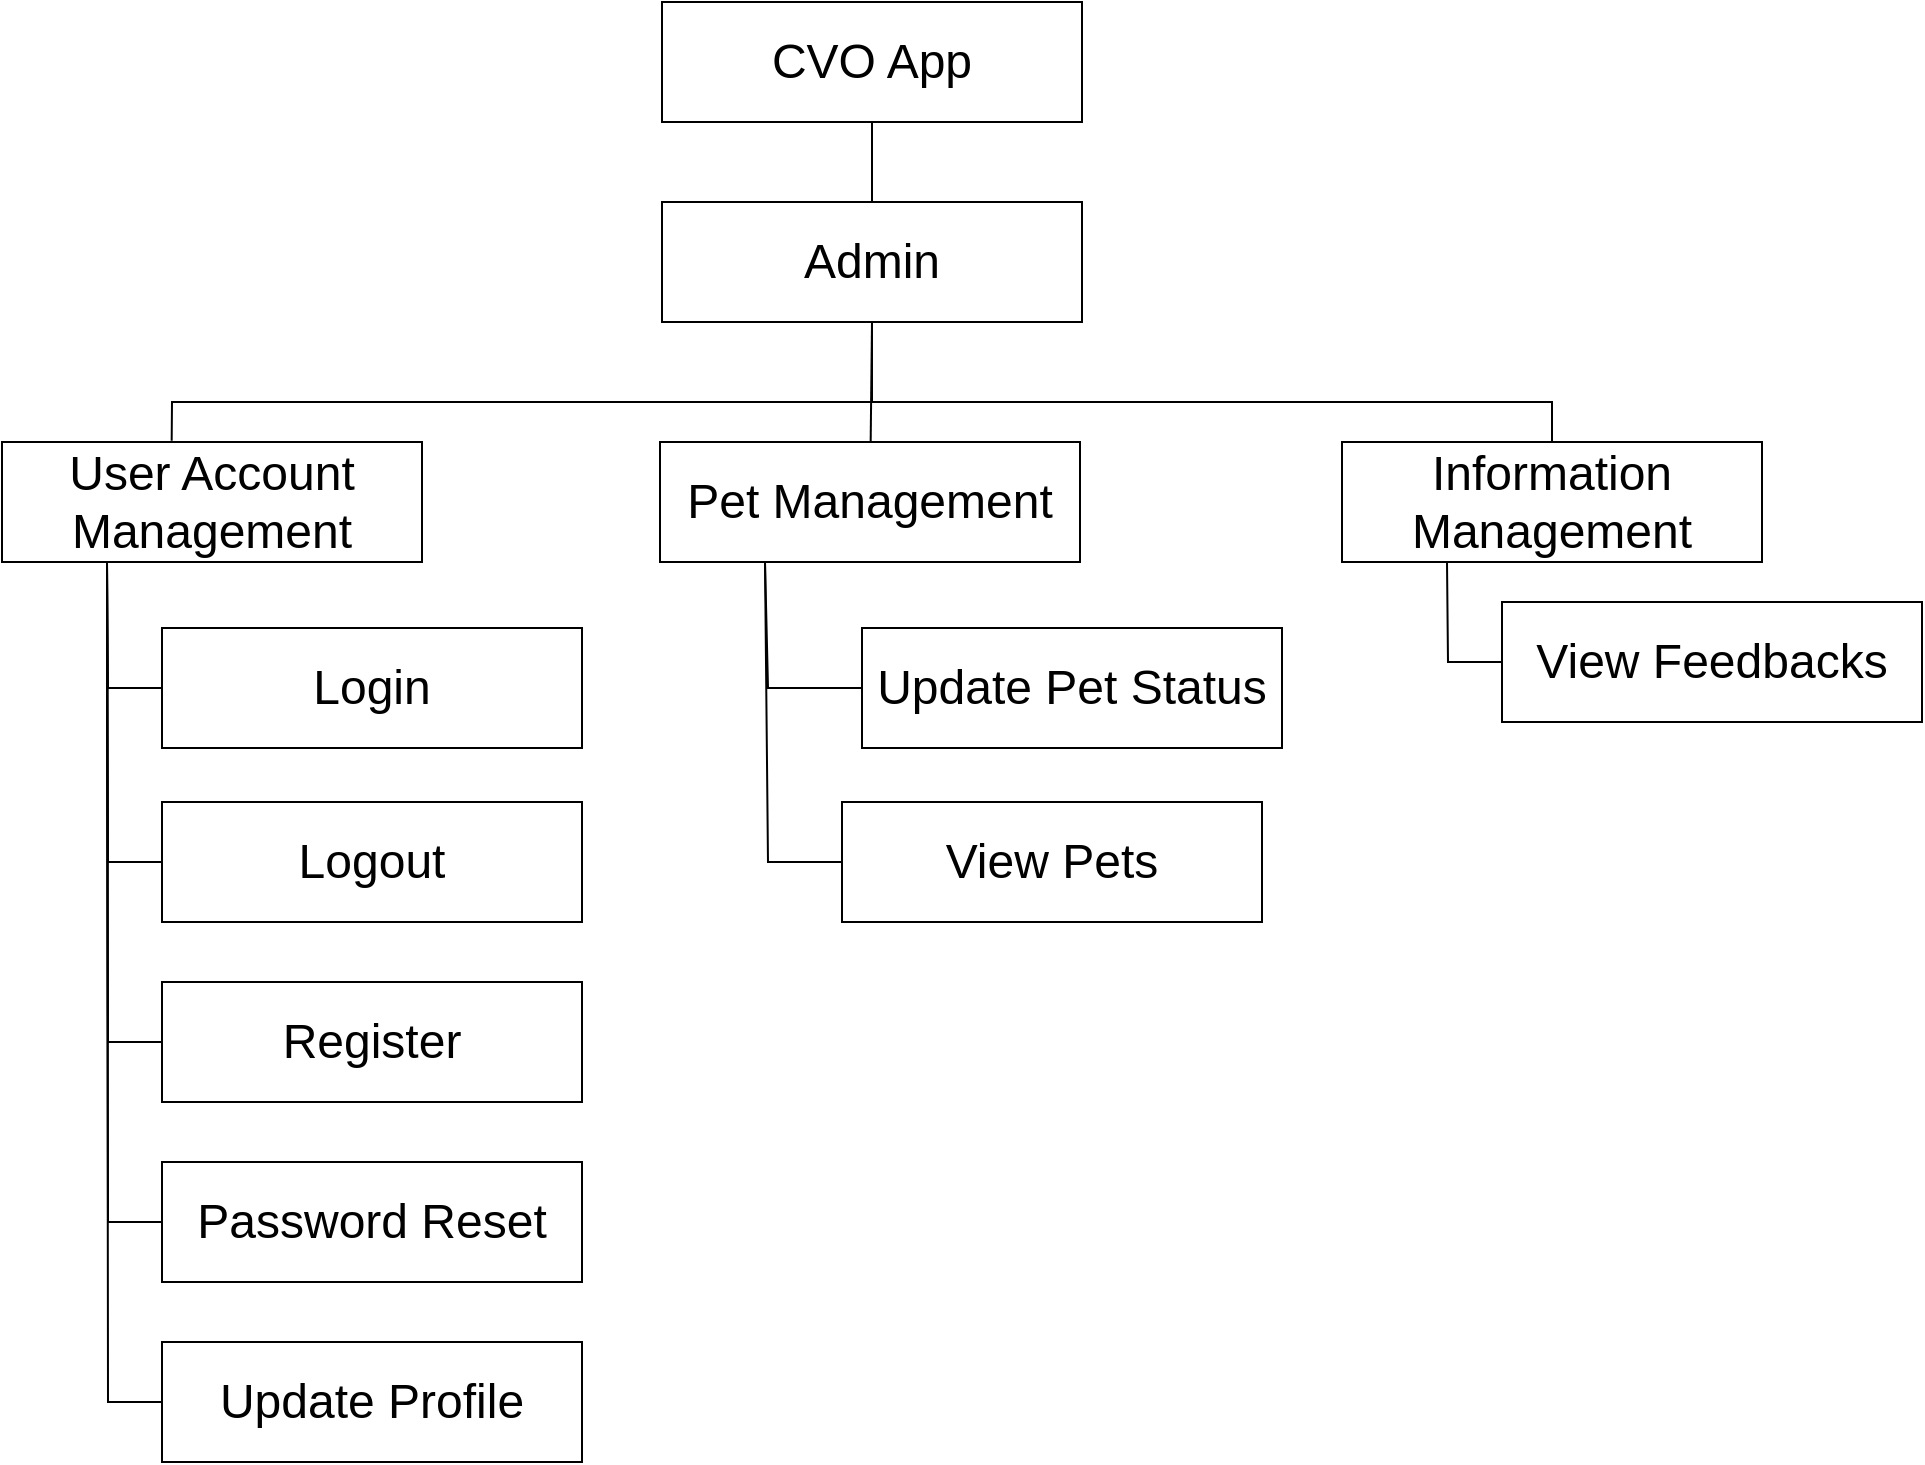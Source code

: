 <mxfile version="26.0.16">
  <diagram name="Page-1" id="fr82chmS0VjZSK2y9uVk">
    <mxGraphModel dx="1615" dy="885" grid="1" gridSize="10" guides="1" tooltips="1" connect="1" arrows="1" fold="1" page="1" pageScale="1" pageWidth="1169" pageHeight="827" math="0" shadow="0">
      <root>
        <mxCell id="0" />
        <mxCell id="1" parent="0" />
        <mxCell id="60MkNcsTgpI80KWqYa-A-1" value="&lt;font style=&quot;font-size: 24px;&quot;&gt;CVO App&lt;/font&gt;" style="rounded=0;whiteSpace=wrap;html=1;" vertex="1" parent="1">
          <mxGeometry x="480" y="40" width="210" height="60" as="geometry" />
        </mxCell>
        <mxCell id="60MkNcsTgpI80KWqYa-A-2" value="&lt;span style=&quot;font-size: 24px;&quot;&gt;Admin&lt;/span&gt;" style="rounded=0;whiteSpace=wrap;html=1;" vertex="1" parent="1">
          <mxGeometry x="480" y="140" width="210" height="60" as="geometry" />
        </mxCell>
        <mxCell id="60MkNcsTgpI80KWqYa-A-3" value="" style="endArrow=none;html=1;rounded=0;entryX=0.5;entryY=1;entryDx=0;entryDy=0;" edge="1" parent="1" source="60MkNcsTgpI80KWqYa-A-2" target="60MkNcsTgpI80KWqYa-A-1">
          <mxGeometry width="50" height="50" relative="1" as="geometry">
            <mxPoint x="480" y="360" as="sourcePoint" />
            <mxPoint x="530" y="310" as="targetPoint" />
          </mxGeometry>
        </mxCell>
        <mxCell id="60MkNcsTgpI80KWqYa-A-5" value="" style="endArrow=none;html=1;rounded=0;entryX=0.5;entryY=1;entryDx=0;entryDy=0;exitX=0.404;exitY=-0.01;exitDx=0;exitDy=0;exitPerimeter=0;" edge="1" parent="1" source="60MkNcsTgpI80KWqYa-A-6" target="60MkNcsTgpI80KWqYa-A-2">
          <mxGeometry width="50" height="50" relative="1" as="geometry">
            <mxPoint x="240" y="240" as="sourcePoint" />
            <mxPoint x="530" y="310" as="targetPoint" />
            <Array as="points">
              <mxPoint x="235" y="240" />
              <mxPoint x="585" y="240" />
            </Array>
          </mxGeometry>
        </mxCell>
        <mxCell id="60MkNcsTgpI80KWqYa-A-6" value="&lt;span style=&quot;font-size: 24px;&quot;&gt;User Account Management&lt;/span&gt;" style="rounded=0;whiteSpace=wrap;html=1;" vertex="1" parent="1">
          <mxGeometry x="150" y="260" width="210" height="60" as="geometry" />
        </mxCell>
        <mxCell id="60MkNcsTgpI80KWqYa-A-11" value="&lt;span style=&quot;font-size: 24px;&quot;&gt;Login&lt;/span&gt;" style="rounded=0;whiteSpace=wrap;html=1;" vertex="1" parent="1">
          <mxGeometry x="230" y="353" width="210" height="60" as="geometry" />
        </mxCell>
        <mxCell id="60MkNcsTgpI80KWqYa-A-12" value="&lt;span style=&quot;font-size: 24px;&quot;&gt;Logout&lt;/span&gt;" style="rounded=0;whiteSpace=wrap;html=1;" vertex="1" parent="1">
          <mxGeometry x="230" y="440" width="210" height="60" as="geometry" />
        </mxCell>
        <mxCell id="60MkNcsTgpI80KWqYa-A-13" value="&lt;span style=&quot;font-size: 24px;&quot;&gt;Register&lt;/span&gt;" style="rounded=0;whiteSpace=wrap;html=1;" vertex="1" parent="1">
          <mxGeometry x="230" y="530" width="210" height="60" as="geometry" />
        </mxCell>
        <mxCell id="60MkNcsTgpI80KWqYa-A-14" value="&lt;span style=&quot;font-size: 24px;&quot;&gt;Password Reset&lt;/span&gt;" style="rounded=0;whiteSpace=wrap;html=1;" vertex="1" parent="1">
          <mxGeometry x="230" y="620" width="210" height="60" as="geometry" />
        </mxCell>
        <mxCell id="60MkNcsTgpI80KWqYa-A-15" value="&lt;span style=&quot;font-size: 24px;&quot;&gt;Update Profile&lt;/span&gt;" style="rounded=0;whiteSpace=wrap;html=1;" vertex="1" parent="1">
          <mxGeometry x="230" y="710" width="210" height="60" as="geometry" />
        </mxCell>
        <mxCell id="60MkNcsTgpI80KWqYa-A-16" value="" style="endArrow=none;html=1;rounded=0;exitX=0.25;exitY=1;exitDx=0;exitDy=0;entryX=0;entryY=0.5;entryDx=0;entryDy=0;" edge="1" parent="1" source="60MkNcsTgpI80KWqYa-A-6" target="60MkNcsTgpI80KWqYa-A-11">
          <mxGeometry width="50" height="50" relative="1" as="geometry">
            <mxPoint x="320" y="570" as="sourcePoint" />
            <mxPoint x="370" y="520" as="targetPoint" />
            <Array as="points">
              <mxPoint x="203" y="383" />
            </Array>
          </mxGeometry>
        </mxCell>
        <mxCell id="60MkNcsTgpI80KWqYa-A-17" value="" style="endArrow=none;html=1;rounded=0;exitX=0;exitY=0.5;exitDx=0;exitDy=0;entryX=0.25;entryY=1;entryDx=0;entryDy=0;" edge="1" parent="1" source="60MkNcsTgpI80KWqYa-A-12" target="60MkNcsTgpI80KWqYa-A-6">
          <mxGeometry width="50" height="50" relative="1" as="geometry">
            <mxPoint x="320" y="570" as="sourcePoint" />
            <mxPoint x="370" y="520" as="targetPoint" />
            <Array as="points">
              <mxPoint x="203" y="470" />
            </Array>
          </mxGeometry>
        </mxCell>
        <mxCell id="60MkNcsTgpI80KWqYa-A-18" value="" style="endArrow=none;html=1;rounded=0;exitX=0.25;exitY=1;exitDx=0;exitDy=0;entryX=0;entryY=0.5;entryDx=0;entryDy=0;" edge="1" parent="1" source="60MkNcsTgpI80KWqYa-A-6" target="60MkNcsTgpI80KWqYa-A-13">
          <mxGeometry width="50" height="50" relative="1" as="geometry">
            <mxPoint x="280" y="510" as="sourcePoint" />
            <mxPoint x="330" y="460" as="targetPoint" />
            <Array as="points">
              <mxPoint x="203" y="560" />
            </Array>
          </mxGeometry>
        </mxCell>
        <mxCell id="60MkNcsTgpI80KWqYa-A-19" value="" style="endArrow=none;html=1;rounded=0;exitX=0.25;exitY=1;exitDx=0;exitDy=0;entryX=0;entryY=0.5;entryDx=0;entryDy=0;" edge="1" parent="1" source="60MkNcsTgpI80KWqYa-A-6" target="60MkNcsTgpI80KWqYa-A-14">
          <mxGeometry width="50" height="50" relative="1" as="geometry">
            <mxPoint x="380" y="490" as="sourcePoint" />
            <mxPoint x="430" y="440" as="targetPoint" />
            <Array as="points">
              <mxPoint x="203" y="650" />
            </Array>
          </mxGeometry>
        </mxCell>
        <mxCell id="60MkNcsTgpI80KWqYa-A-20" value="" style="endArrow=none;html=1;rounded=0;exitX=0.25;exitY=1;exitDx=0;exitDy=0;entryX=0;entryY=0.5;entryDx=0;entryDy=0;" edge="1" parent="1" source="60MkNcsTgpI80KWqYa-A-6" target="60MkNcsTgpI80KWqYa-A-15">
          <mxGeometry width="50" height="50" relative="1" as="geometry">
            <mxPoint x="270" y="500" as="sourcePoint" />
            <mxPoint x="320" y="450" as="targetPoint" />
            <Array as="points">
              <mxPoint x="203" y="740" />
            </Array>
          </mxGeometry>
        </mxCell>
        <mxCell id="60MkNcsTgpI80KWqYa-A-29" value="&lt;span style=&quot;font-size: 24px;&quot;&gt;Pet Management&lt;/span&gt;" style="rounded=0;whiteSpace=wrap;html=1;" vertex="1" parent="1">
          <mxGeometry x="479" y="260" width="210" height="60" as="geometry" />
        </mxCell>
        <mxCell id="60MkNcsTgpI80KWqYa-A-39" value="&lt;span style=&quot;font-size: 24px;&quot;&gt;Information Management&lt;/span&gt;" style="rounded=0;whiteSpace=wrap;html=1;" vertex="1" parent="1">
          <mxGeometry x="820" y="260" width="210" height="60" as="geometry" />
        </mxCell>
        <mxCell id="60MkNcsTgpI80KWqYa-A-44" value="" style="endArrow=none;html=1;rounded=0;exitX=0.5;exitY=1;exitDx=0;exitDy=0;entryX=0.5;entryY=0;entryDx=0;entryDy=0;" edge="1" parent="1" source="60MkNcsTgpI80KWqYa-A-2" target="60MkNcsTgpI80KWqYa-A-39">
          <mxGeometry width="50" height="50" relative="1" as="geometry">
            <mxPoint x="770" y="370" as="sourcePoint" />
            <mxPoint x="820" y="320" as="targetPoint" />
            <Array as="points">
              <mxPoint x="585" y="240" />
              <mxPoint x="925" y="240" />
            </Array>
          </mxGeometry>
        </mxCell>
        <mxCell id="60MkNcsTgpI80KWqYa-A-52" value="" style="endArrow=none;html=1;rounded=0;entryX=0.5;entryY=1;entryDx=0;entryDy=0;" edge="1" parent="1" source="60MkNcsTgpI80KWqYa-A-29" target="60MkNcsTgpI80KWqYa-A-2">
          <mxGeometry width="50" height="50" relative="1" as="geometry">
            <mxPoint x="700" y="300" as="sourcePoint" />
            <mxPoint x="750" y="250" as="targetPoint" />
          </mxGeometry>
        </mxCell>
        <mxCell id="60MkNcsTgpI80KWqYa-A-53" value="&lt;span style=&quot;font-size: 24px;&quot;&gt;Update Pet Status&lt;/span&gt;" style="rounded=0;whiteSpace=wrap;html=1;" vertex="1" parent="1">
          <mxGeometry x="580" y="353" width="210" height="60" as="geometry" />
        </mxCell>
        <mxCell id="60MkNcsTgpI80KWqYa-A-54" value="&lt;span style=&quot;font-size: 24px;&quot;&gt;View Pets&lt;/span&gt;" style="rounded=0;whiteSpace=wrap;html=1;" vertex="1" parent="1">
          <mxGeometry x="570" y="440" width="210" height="60" as="geometry" />
        </mxCell>
        <mxCell id="60MkNcsTgpI80KWqYa-A-57" value="" style="endArrow=none;html=1;rounded=0;entryX=0.25;entryY=1;entryDx=0;entryDy=0;exitX=0;exitY=0.5;exitDx=0;exitDy=0;" edge="1" parent="1" source="60MkNcsTgpI80KWqYa-A-53" target="60MkNcsTgpI80KWqYa-A-29">
          <mxGeometry width="50" height="50" relative="1" as="geometry">
            <mxPoint x="730" y="480" as="sourcePoint" />
            <mxPoint x="850" y="400" as="targetPoint" />
            <Array as="points">
              <mxPoint x="533" y="383" />
            </Array>
          </mxGeometry>
        </mxCell>
        <mxCell id="60MkNcsTgpI80KWqYa-A-58" value="" style="endArrow=none;html=1;rounded=0;entryX=0.25;entryY=1;entryDx=0;entryDy=0;exitX=0;exitY=0.5;exitDx=0;exitDy=0;" edge="1" parent="1" source="60MkNcsTgpI80KWqYa-A-54" target="60MkNcsTgpI80KWqYa-A-29">
          <mxGeometry width="50" height="50" relative="1" as="geometry">
            <mxPoint x="730" y="480" as="sourcePoint" />
            <mxPoint x="780" y="430" as="targetPoint" />
            <Array as="points">
              <mxPoint x="533" y="470" />
            </Array>
          </mxGeometry>
        </mxCell>
        <mxCell id="60MkNcsTgpI80KWqYa-A-60" value="&lt;span style=&quot;font-size: 24px;&quot;&gt;View Feedbacks&lt;/span&gt;" style="rounded=0;whiteSpace=wrap;html=1;" vertex="1" parent="1">
          <mxGeometry x="900" y="340" width="210" height="60" as="geometry" />
        </mxCell>
        <mxCell id="60MkNcsTgpI80KWqYa-A-61" value="" style="endArrow=none;html=1;rounded=0;entryX=0.25;entryY=1;entryDx=0;entryDy=0;exitX=0;exitY=0.5;exitDx=0;exitDy=0;" edge="1" parent="1" source="60MkNcsTgpI80KWqYa-A-60" target="60MkNcsTgpI80KWqYa-A-39">
          <mxGeometry width="50" height="50" relative="1" as="geometry">
            <mxPoint x="590" y="370" as="sourcePoint" />
            <mxPoint x="640" y="320" as="targetPoint" />
            <Array as="points">
              <mxPoint x="873" y="370" />
            </Array>
          </mxGeometry>
        </mxCell>
      </root>
    </mxGraphModel>
  </diagram>
</mxfile>
